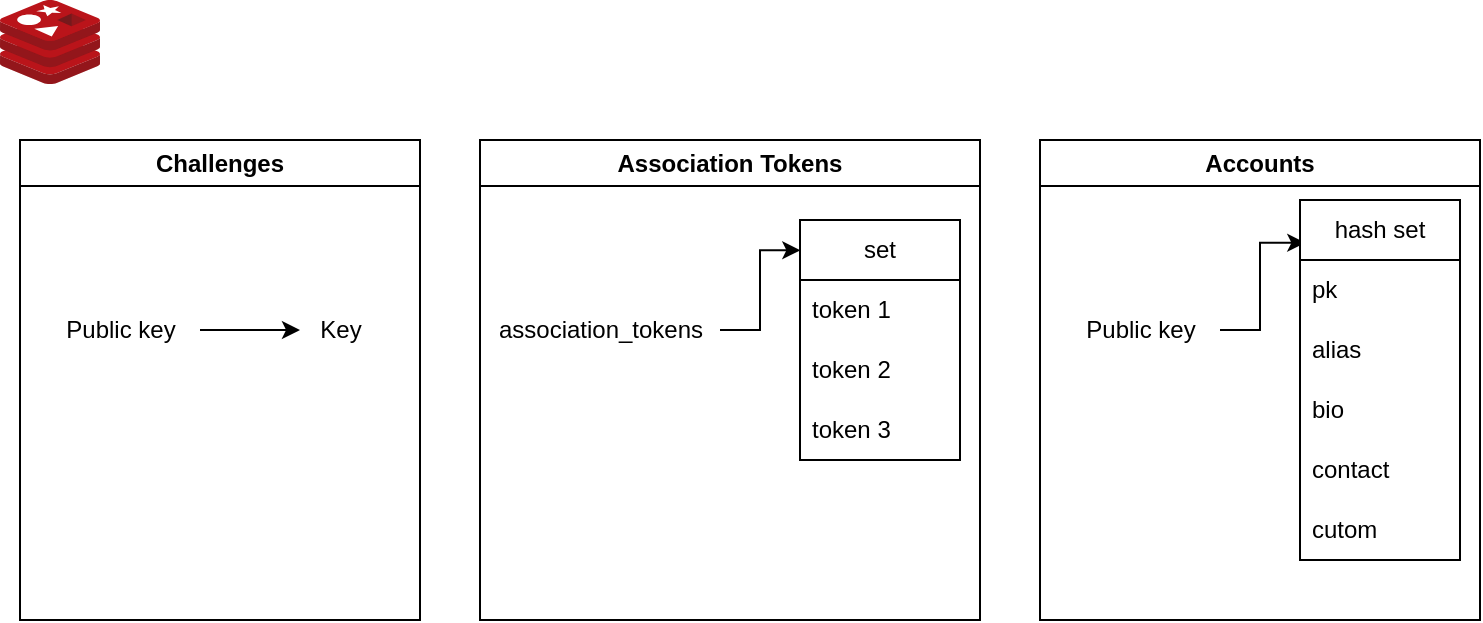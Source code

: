<mxfile version="21.2.9" type="device">
  <diagram name="Page-1" id="xDtRW1M48yACG6FfvXQ6">
    <mxGraphModel dx="819" dy="449" grid="1" gridSize="10" guides="1" tooltips="1" connect="1" arrows="1" fold="1" page="1" pageScale="1" pageWidth="827" pageHeight="1169" math="0" shadow="0">
      <root>
        <mxCell id="0" />
        <mxCell id="1" parent="0" />
        <mxCell id="FF3H6SzlWtyYNkaYzkYv-1" value="Challenges" style="swimlane;whiteSpace=wrap;html=1;" vertex="1" parent="1">
          <mxGeometry x="70" y="110" width="200" height="240" as="geometry" />
        </mxCell>
        <mxCell id="FF3H6SzlWtyYNkaYzkYv-11" style="edgeStyle=orthogonalEdgeStyle;rounded=0;orthogonalLoop=1;jettySize=auto;html=1;" edge="1" parent="FF3H6SzlWtyYNkaYzkYv-1" source="FF3H6SzlWtyYNkaYzkYv-9" target="FF3H6SzlWtyYNkaYzkYv-10">
          <mxGeometry relative="1" as="geometry" />
        </mxCell>
        <mxCell id="FF3H6SzlWtyYNkaYzkYv-9" value="Public key" style="text;html=1;align=center;verticalAlign=middle;resizable=0;points=[];autosize=1;strokeColor=none;fillColor=none;" vertex="1" parent="FF3H6SzlWtyYNkaYzkYv-1">
          <mxGeometry x="10" y="80" width="80" height="30" as="geometry" />
        </mxCell>
        <mxCell id="FF3H6SzlWtyYNkaYzkYv-10" value="Key" style="text;html=1;align=center;verticalAlign=middle;resizable=0;points=[];autosize=1;strokeColor=none;fillColor=none;" vertex="1" parent="FF3H6SzlWtyYNkaYzkYv-1">
          <mxGeometry x="140" y="80" width="40" height="30" as="geometry" />
        </mxCell>
        <mxCell id="FF3H6SzlWtyYNkaYzkYv-2" value="Association Tokens" style="swimlane;whiteSpace=wrap;html=1;" vertex="1" parent="1">
          <mxGeometry x="300" y="110" width="250" height="240" as="geometry" />
        </mxCell>
        <mxCell id="FF3H6SzlWtyYNkaYzkYv-21" style="edgeStyle=orthogonalEdgeStyle;rounded=0;orthogonalLoop=1;jettySize=auto;html=1;entryX=0.002;entryY=0.126;entryDx=0;entryDy=0;entryPerimeter=0;" edge="1" parent="FF3H6SzlWtyYNkaYzkYv-2" source="FF3H6SzlWtyYNkaYzkYv-12" target="FF3H6SzlWtyYNkaYzkYv-13">
          <mxGeometry relative="1" as="geometry" />
        </mxCell>
        <mxCell id="FF3H6SzlWtyYNkaYzkYv-12" value="association_tokens" style="text;html=1;align=center;verticalAlign=middle;resizable=0;points=[];autosize=1;strokeColor=none;fillColor=none;" vertex="1" parent="FF3H6SzlWtyYNkaYzkYv-2">
          <mxGeometry y="80" width="120" height="30" as="geometry" />
        </mxCell>
        <mxCell id="FF3H6SzlWtyYNkaYzkYv-13" value="set" style="swimlane;fontStyle=0;childLayout=stackLayout;horizontal=1;startSize=30;horizontalStack=0;resizeParent=1;resizeParentMax=0;resizeLast=0;collapsible=1;marginBottom=0;whiteSpace=wrap;html=1;" vertex="1" parent="FF3H6SzlWtyYNkaYzkYv-2">
          <mxGeometry x="160" y="40" width="80" height="120" as="geometry" />
        </mxCell>
        <mxCell id="FF3H6SzlWtyYNkaYzkYv-14" value="token 1" style="text;strokeColor=none;fillColor=none;align=left;verticalAlign=middle;spacingLeft=4;spacingRight=4;overflow=hidden;points=[[0,0.5],[1,0.5]];portConstraint=eastwest;rotatable=0;whiteSpace=wrap;html=1;" vertex="1" parent="FF3H6SzlWtyYNkaYzkYv-13">
          <mxGeometry y="30" width="80" height="30" as="geometry" />
        </mxCell>
        <mxCell id="FF3H6SzlWtyYNkaYzkYv-15" value="token 2" style="text;strokeColor=none;fillColor=none;align=left;verticalAlign=middle;spacingLeft=4;spacingRight=4;overflow=hidden;points=[[0,0.5],[1,0.5]];portConstraint=eastwest;rotatable=0;whiteSpace=wrap;html=1;" vertex="1" parent="FF3H6SzlWtyYNkaYzkYv-13">
          <mxGeometry y="60" width="80" height="30" as="geometry" />
        </mxCell>
        <mxCell id="FF3H6SzlWtyYNkaYzkYv-16" value="token 3" style="text;strokeColor=none;fillColor=none;align=left;verticalAlign=middle;spacingLeft=4;spacingRight=4;overflow=hidden;points=[[0,0.5],[1,0.5]];portConstraint=eastwest;rotatable=0;whiteSpace=wrap;html=1;" vertex="1" parent="FF3H6SzlWtyYNkaYzkYv-13">
          <mxGeometry y="90" width="80" height="30" as="geometry" />
        </mxCell>
        <mxCell id="FF3H6SzlWtyYNkaYzkYv-7" value="Accounts" style="swimlane;whiteSpace=wrap;html=1;" vertex="1" parent="1">
          <mxGeometry x="580" y="110" width="220" height="240" as="geometry" />
        </mxCell>
        <mxCell id="FF3H6SzlWtyYNkaYzkYv-27" style="edgeStyle=orthogonalEdgeStyle;rounded=0;orthogonalLoop=1;jettySize=auto;html=1;entryX=0.033;entryY=0.119;entryDx=0;entryDy=0;entryPerimeter=0;" edge="1" parent="FF3H6SzlWtyYNkaYzkYv-7" source="FF3H6SzlWtyYNkaYzkYv-22" target="FF3H6SzlWtyYNkaYzkYv-23">
          <mxGeometry relative="1" as="geometry" />
        </mxCell>
        <mxCell id="FF3H6SzlWtyYNkaYzkYv-22" value="Public key" style="text;html=1;align=center;verticalAlign=middle;resizable=0;points=[];autosize=1;strokeColor=none;fillColor=none;" vertex="1" parent="FF3H6SzlWtyYNkaYzkYv-7">
          <mxGeometry x="10" y="80" width="80" height="30" as="geometry" />
        </mxCell>
        <mxCell id="FF3H6SzlWtyYNkaYzkYv-23" value="hash set" style="swimlane;fontStyle=0;childLayout=stackLayout;horizontal=1;startSize=30;horizontalStack=0;resizeParent=1;resizeParentMax=0;resizeLast=0;collapsible=1;marginBottom=0;whiteSpace=wrap;html=1;" vertex="1" parent="FF3H6SzlWtyYNkaYzkYv-7">
          <mxGeometry x="130" y="30" width="80" height="180" as="geometry" />
        </mxCell>
        <mxCell id="FF3H6SzlWtyYNkaYzkYv-24" value="pk" style="text;strokeColor=none;fillColor=none;align=left;verticalAlign=middle;spacingLeft=4;spacingRight=4;overflow=hidden;points=[[0,0.5],[1,0.5]];portConstraint=eastwest;rotatable=0;whiteSpace=wrap;html=1;" vertex="1" parent="FF3H6SzlWtyYNkaYzkYv-23">
          <mxGeometry y="30" width="80" height="30" as="geometry" />
        </mxCell>
        <mxCell id="FF3H6SzlWtyYNkaYzkYv-25" value="alias" style="text;strokeColor=none;fillColor=none;align=left;verticalAlign=middle;spacingLeft=4;spacingRight=4;overflow=hidden;points=[[0,0.5],[1,0.5]];portConstraint=eastwest;rotatable=0;whiteSpace=wrap;html=1;" vertex="1" parent="FF3H6SzlWtyYNkaYzkYv-23">
          <mxGeometry y="60" width="80" height="30" as="geometry" />
        </mxCell>
        <mxCell id="FF3H6SzlWtyYNkaYzkYv-26" value="bio" style="text;strokeColor=none;fillColor=none;align=left;verticalAlign=middle;spacingLeft=4;spacingRight=4;overflow=hidden;points=[[0,0.5],[1,0.5]];portConstraint=eastwest;rotatable=0;whiteSpace=wrap;html=1;" vertex="1" parent="FF3H6SzlWtyYNkaYzkYv-23">
          <mxGeometry y="90" width="80" height="30" as="geometry" />
        </mxCell>
        <mxCell id="FF3H6SzlWtyYNkaYzkYv-28" value="contact" style="text;strokeColor=none;fillColor=none;align=left;verticalAlign=middle;spacingLeft=4;spacingRight=4;overflow=hidden;points=[[0,0.5],[1,0.5]];portConstraint=eastwest;rotatable=0;whiteSpace=wrap;html=1;" vertex="1" parent="FF3H6SzlWtyYNkaYzkYv-23">
          <mxGeometry y="120" width="80" height="30" as="geometry" />
        </mxCell>
        <mxCell id="FF3H6SzlWtyYNkaYzkYv-29" value="cutom" style="text;strokeColor=none;fillColor=none;align=left;verticalAlign=middle;spacingLeft=4;spacingRight=4;overflow=hidden;points=[[0,0.5],[1,0.5]];portConstraint=eastwest;rotatable=0;whiteSpace=wrap;html=1;" vertex="1" parent="FF3H6SzlWtyYNkaYzkYv-23">
          <mxGeometry y="150" width="80" height="30" as="geometry" />
        </mxCell>
        <mxCell id="FF3H6SzlWtyYNkaYzkYv-8" value="" style="image;sketch=0;aspect=fixed;html=1;points=[];align=center;fontSize=12;image=img/lib/mscae/Cache_Redis_Product.svg;" vertex="1" parent="1">
          <mxGeometry x="60" y="40" width="50" height="42" as="geometry" />
        </mxCell>
      </root>
    </mxGraphModel>
  </diagram>
</mxfile>
